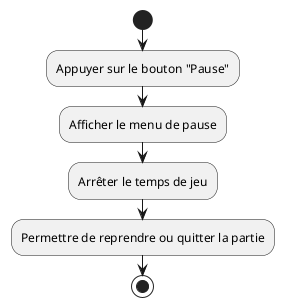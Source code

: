 @startuml PauseActivity
start
:Appuyer sur le bouton "Pause";
:Afficher le menu de pause;
:Arrêter le temps de jeu;
:Permettre de reprendre ou quitter la partie;
stop
@enduml
